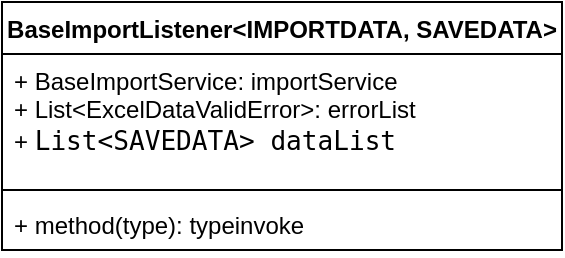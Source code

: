 <mxfile version="21.8.0" type="github">
  <diagram id="C5RBs43oDa-KdzZeNtuy" name="Page-1">
    <mxGraphModel dx="1107" dy="600" grid="1" gridSize="10" guides="1" tooltips="1" connect="1" arrows="1" fold="1" page="1" pageScale="1" pageWidth="827" pageHeight="1169" math="0" shadow="0">
      <root>
        <mxCell id="WIyWlLk6GJQsqaUBKTNV-0" />
        <mxCell id="WIyWlLk6GJQsqaUBKTNV-1" parent="WIyWlLk6GJQsqaUBKTNV-0" />
        <mxCell id="zuVHcqRCdnMktk0FbiQn-8" value="BaseImportListener&amp;lt;IMPORTDATA, SAVEDATA&amp;gt;" style="swimlane;fontStyle=1;align=center;verticalAlign=top;childLayout=stackLayout;horizontal=1;startSize=26;horizontalStack=0;resizeParent=1;resizeParentMax=0;resizeLast=0;collapsible=1;marginBottom=0;whiteSpace=wrap;html=1;" parent="WIyWlLk6GJQsqaUBKTNV-1" vertex="1">
          <mxGeometry x="110" y="210" width="280" height="124" as="geometry">
            <mxRectangle x="270" y="140" width="100" height="30" as="alternateBounds" />
          </mxGeometry>
        </mxCell>
        <mxCell id="zuVHcqRCdnMktk0FbiQn-9" value="+&amp;nbsp;BaseImportService:&amp;nbsp;importService&lt;br&gt;+&amp;nbsp;List&amp;lt;ExcelDataValidError&amp;gt;:&amp;nbsp;errorList&lt;br&gt;+&amp;nbsp;&lt;span style=&quot;font-family: &amp;quot;JetBrains Mono&amp;quot;, monospace; font-size: 9.8pt;&quot;&gt;List&amp;lt;&lt;/span&gt;&lt;span style=&quot;font-family: &amp;quot;JetBrains Mono&amp;quot;, monospace; font-size: 9.8pt;&quot;&gt;SAVEDATA&lt;/span&gt;&lt;span style=&quot;font-family: &amp;quot;JetBrains Mono&amp;quot;, monospace; font-size: 9.8pt;&quot;&gt;&amp;gt; &lt;/span&gt;&lt;span style=&quot;font-family: &amp;quot;JetBrains Mono&amp;quot;, monospace; font-size: 9.8pt;&quot;&gt;dataList&lt;/span&gt;" style="text;strokeColor=none;fillColor=none;align=left;verticalAlign=top;spacingLeft=4;spacingRight=4;overflow=hidden;rotatable=0;points=[[0,0.5],[1,0.5]];portConstraint=eastwest;whiteSpace=wrap;html=1;" parent="zuVHcqRCdnMktk0FbiQn-8" vertex="1">
          <mxGeometry y="26" width="280" height="64" as="geometry" />
        </mxCell>
        <mxCell id="zuVHcqRCdnMktk0FbiQn-10" value="" style="line;strokeWidth=1;fillColor=none;align=left;verticalAlign=middle;spacingTop=-1;spacingLeft=3;spacingRight=3;rotatable=0;labelPosition=right;points=[];portConstraint=eastwest;strokeColor=inherit;" parent="zuVHcqRCdnMktk0FbiQn-8" vertex="1">
          <mxGeometry y="90" width="280" height="8" as="geometry" />
        </mxCell>
        <mxCell id="zuVHcqRCdnMktk0FbiQn-11" value="+ method(type): typeinvoke" style="text;strokeColor=none;fillColor=none;align=left;verticalAlign=top;spacingLeft=4;spacingRight=4;overflow=hidden;rotatable=0;points=[[0,0.5],[1,0.5]];portConstraint=eastwest;whiteSpace=wrap;html=1;" parent="zuVHcqRCdnMktk0FbiQn-8" vertex="1">
          <mxGeometry y="98" width="280" height="26" as="geometry" />
        </mxCell>
      </root>
    </mxGraphModel>
  </diagram>
</mxfile>
